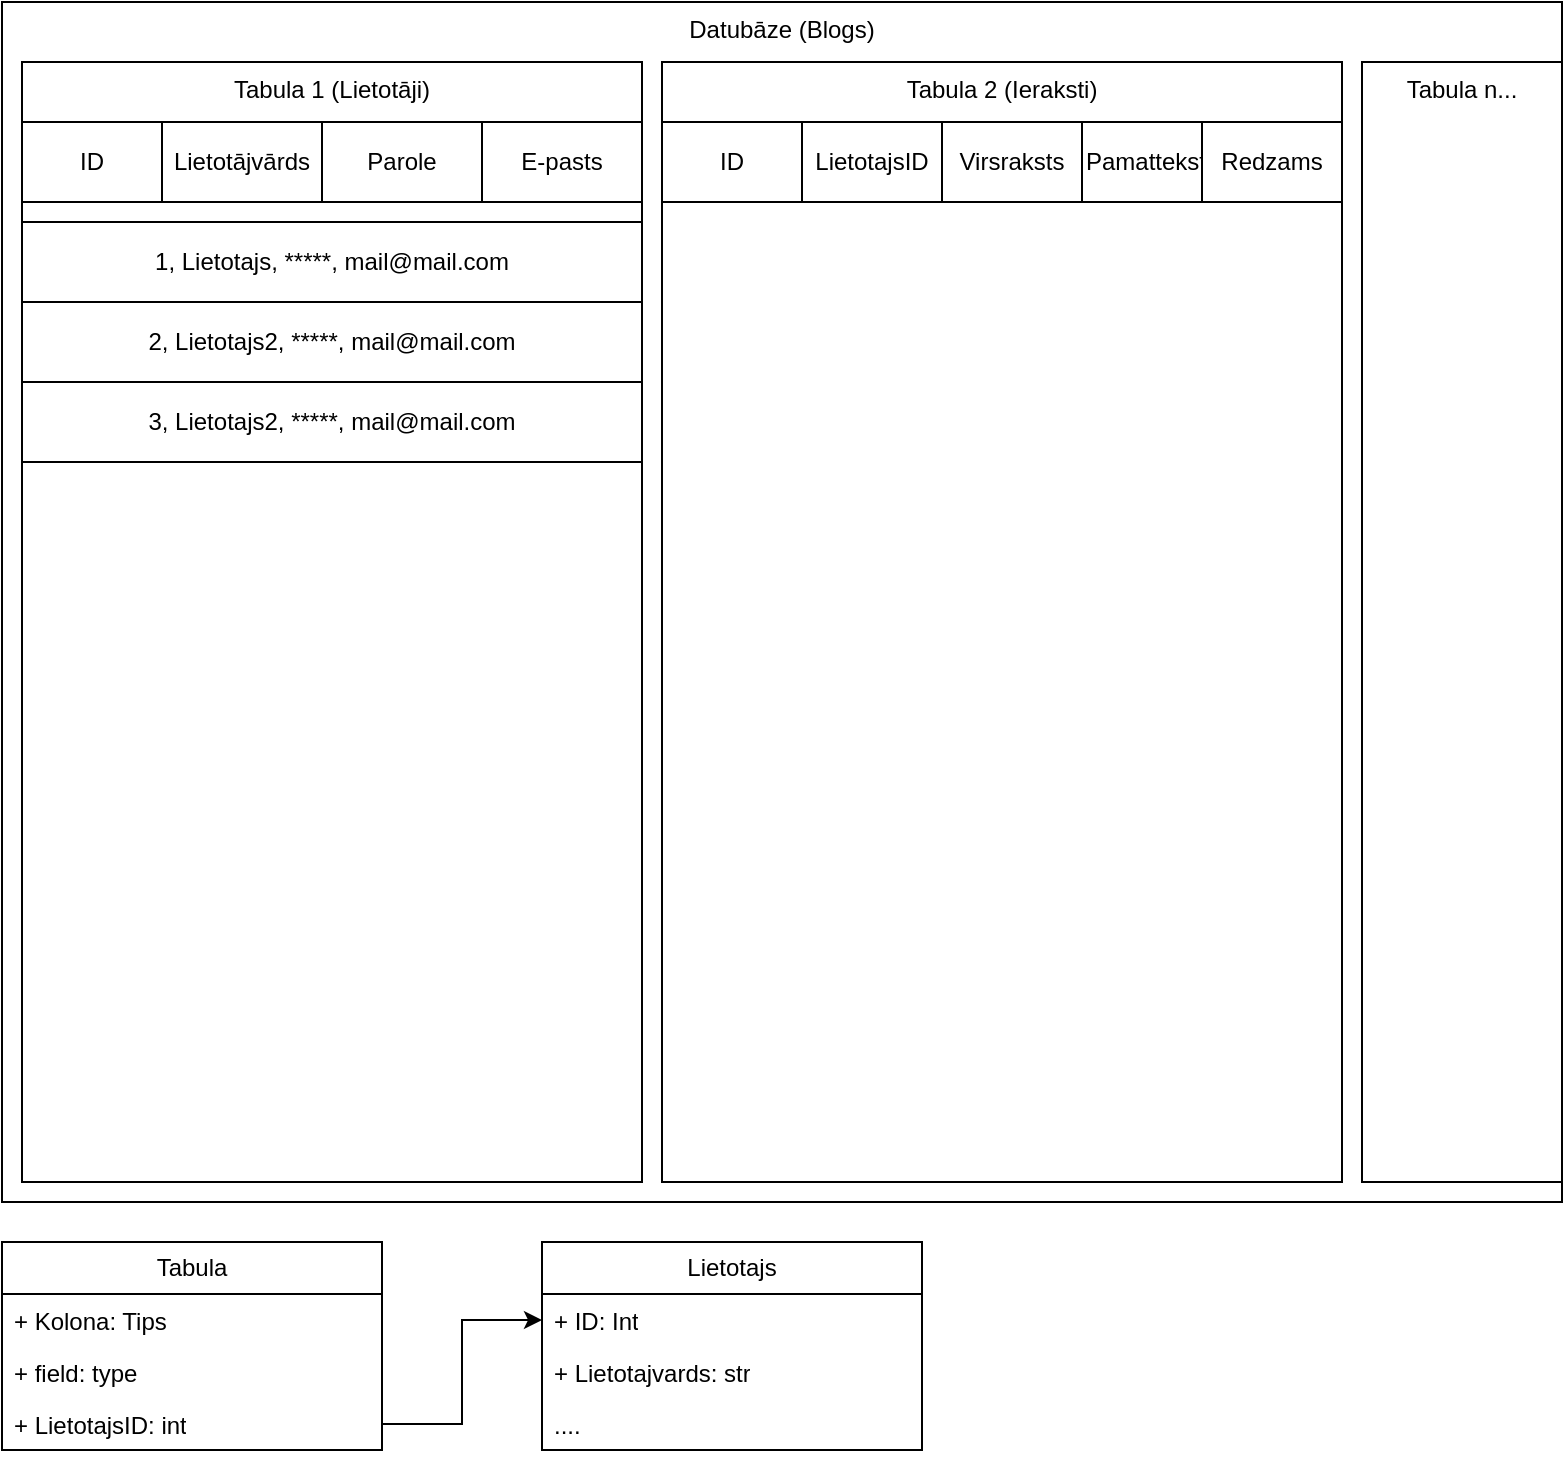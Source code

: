 <mxfile version="22.1.21" type="device">
  <diagram name="Lapa-1" id="N8R-Ntbeel2ukizbG50p">
    <mxGraphModel dx="1434" dy="822" grid="1" gridSize="10" guides="1" tooltips="1" connect="1" arrows="1" fold="1" page="1" pageScale="1" pageWidth="850" pageHeight="1100" math="0" shadow="0">
      <root>
        <mxCell id="0" />
        <mxCell id="1" parent="0" />
        <mxCell id="gb-hBEXPWkhJlFXkVDQy-3" value="Datubāze (Blogs)" style="rounded=0;whiteSpace=wrap;html=1;verticalAlign=top;" vertex="1" parent="1">
          <mxGeometry x="40" y="50" width="780" height="600" as="geometry" />
        </mxCell>
        <mxCell id="gb-hBEXPWkhJlFXkVDQy-4" value="Tabula 1 (Lietotāji)" style="rounded=0;whiteSpace=wrap;html=1;verticalAlign=top;" vertex="1" parent="1">
          <mxGeometry x="50" y="80" width="310" height="560" as="geometry" />
        </mxCell>
        <mxCell id="gb-hBEXPWkhJlFXkVDQy-5" value="Tabula n..." style="rounded=0;whiteSpace=wrap;html=1;verticalAlign=top;" vertex="1" parent="1">
          <mxGeometry x="720" y="80" width="100" height="560" as="geometry" />
        </mxCell>
        <mxCell id="gb-hBEXPWkhJlFXkVDQy-6" value="Tabula 2 (Ieraksti)" style="rounded=0;whiteSpace=wrap;html=1;verticalAlign=top;" vertex="1" parent="1">
          <mxGeometry x="370" y="80" width="340" height="560" as="geometry" />
        </mxCell>
        <mxCell id="gb-hBEXPWkhJlFXkVDQy-7" value="ID" style="rounded=0;whiteSpace=wrap;html=1;" vertex="1" parent="1">
          <mxGeometry x="50" y="110" width="70" height="40" as="geometry" />
        </mxCell>
        <mxCell id="gb-hBEXPWkhJlFXkVDQy-8" value="Lietotājvārds" style="rounded=0;whiteSpace=wrap;html=1;" vertex="1" parent="1">
          <mxGeometry x="120" y="110" width="80" height="40" as="geometry" />
        </mxCell>
        <mxCell id="gb-hBEXPWkhJlFXkVDQy-9" value="Parole" style="rounded=0;whiteSpace=wrap;html=1;" vertex="1" parent="1">
          <mxGeometry x="200" y="110" width="80" height="40" as="geometry" />
        </mxCell>
        <mxCell id="gb-hBEXPWkhJlFXkVDQy-10" value="E-pasts" style="rounded=0;whiteSpace=wrap;html=1;" vertex="1" parent="1">
          <mxGeometry x="280" y="110" width="80" height="40" as="geometry" />
        </mxCell>
        <mxCell id="gb-hBEXPWkhJlFXkVDQy-11" value="ID" style="rounded=0;whiteSpace=wrap;html=1;" vertex="1" parent="1">
          <mxGeometry x="370" y="110" width="70" height="40" as="geometry" />
        </mxCell>
        <mxCell id="gb-hBEXPWkhJlFXkVDQy-12" value="LietotajsID" style="rounded=0;whiteSpace=wrap;html=1;" vertex="1" parent="1">
          <mxGeometry x="440" y="110" width="70" height="40" as="geometry" />
        </mxCell>
        <mxCell id="gb-hBEXPWkhJlFXkVDQy-13" value="Virsraksts" style="rounded=0;whiteSpace=wrap;html=1;" vertex="1" parent="1">
          <mxGeometry x="510" y="110" width="70" height="40" as="geometry" />
        </mxCell>
        <mxCell id="gb-hBEXPWkhJlFXkVDQy-15" value="Pamatteksts" style="rounded=0;whiteSpace=wrap;html=1;" vertex="1" parent="1">
          <mxGeometry x="580" y="110" width="70" height="40" as="geometry" />
        </mxCell>
        <mxCell id="gb-hBEXPWkhJlFXkVDQy-18" value="Redzams" style="rounded=0;whiteSpace=wrap;html=1;" vertex="1" parent="1">
          <mxGeometry x="640" y="110" width="70" height="40" as="geometry" />
        </mxCell>
        <mxCell id="gb-hBEXPWkhJlFXkVDQy-19" value="1, Lietotajs, *****, mail@mail.com" style="rounded=0;whiteSpace=wrap;html=1;" vertex="1" parent="1">
          <mxGeometry x="50" y="160" width="310" height="40" as="geometry" />
        </mxCell>
        <mxCell id="gb-hBEXPWkhJlFXkVDQy-20" value="2, Lietotajs2, *****, mail@mail.com" style="rounded=0;whiteSpace=wrap;html=1;" vertex="1" parent="1">
          <mxGeometry x="50" y="200" width="310" height="40" as="geometry" />
        </mxCell>
        <mxCell id="gb-hBEXPWkhJlFXkVDQy-21" value="3, Lietotajs2, *****, mail@mail.com" style="rounded=0;whiteSpace=wrap;html=1;" vertex="1" parent="1">
          <mxGeometry x="50" y="240" width="310" height="40" as="geometry" />
        </mxCell>
        <mxCell id="gb-hBEXPWkhJlFXkVDQy-26" value="Tabula" style="swimlane;fontStyle=0;childLayout=stackLayout;horizontal=1;startSize=26;fillColor=none;horizontalStack=0;resizeParent=1;resizeParentMax=0;resizeLast=0;collapsible=1;marginBottom=0;whiteSpace=wrap;html=1;" vertex="1" parent="1">
          <mxGeometry x="40" y="670" width="190" height="104" as="geometry" />
        </mxCell>
        <mxCell id="gb-hBEXPWkhJlFXkVDQy-27" value="+ Kolona: Tips" style="text;strokeColor=none;fillColor=none;align=left;verticalAlign=top;spacingLeft=4;spacingRight=4;overflow=hidden;rotatable=0;points=[[0,0.5],[1,0.5]];portConstraint=eastwest;whiteSpace=wrap;html=1;" vertex="1" parent="gb-hBEXPWkhJlFXkVDQy-26">
          <mxGeometry y="26" width="190" height="26" as="geometry" />
        </mxCell>
        <mxCell id="gb-hBEXPWkhJlFXkVDQy-28" value="+ field: type" style="text;strokeColor=none;fillColor=none;align=left;verticalAlign=top;spacingLeft=4;spacingRight=4;overflow=hidden;rotatable=0;points=[[0,0.5],[1,0.5]];portConstraint=eastwest;whiteSpace=wrap;html=1;" vertex="1" parent="gb-hBEXPWkhJlFXkVDQy-26">
          <mxGeometry y="52" width="190" height="26" as="geometry" />
        </mxCell>
        <mxCell id="gb-hBEXPWkhJlFXkVDQy-29" value="+ LietotajsID: int" style="text;strokeColor=none;fillColor=none;align=left;verticalAlign=top;spacingLeft=4;spacingRight=4;overflow=hidden;rotatable=0;points=[[0,0.5],[1,0.5]];portConstraint=eastwest;whiteSpace=wrap;html=1;" vertex="1" parent="gb-hBEXPWkhJlFXkVDQy-26">
          <mxGeometry y="78" width="190" height="26" as="geometry" />
        </mxCell>
        <mxCell id="gb-hBEXPWkhJlFXkVDQy-30" value="Lietotajs" style="swimlane;fontStyle=0;childLayout=stackLayout;horizontal=1;startSize=26;fillColor=none;horizontalStack=0;resizeParent=1;resizeParentMax=0;resizeLast=0;collapsible=1;marginBottom=0;whiteSpace=wrap;html=1;" vertex="1" parent="1">
          <mxGeometry x="310" y="670" width="190" height="104" as="geometry" />
        </mxCell>
        <mxCell id="gb-hBEXPWkhJlFXkVDQy-31" value="+ ID: Int" style="text;strokeColor=none;fillColor=none;align=left;verticalAlign=top;spacingLeft=4;spacingRight=4;overflow=hidden;rotatable=0;points=[[0,0.5],[1,0.5]];portConstraint=eastwest;whiteSpace=wrap;html=1;" vertex="1" parent="gb-hBEXPWkhJlFXkVDQy-30">
          <mxGeometry y="26" width="190" height="26" as="geometry" />
        </mxCell>
        <mxCell id="gb-hBEXPWkhJlFXkVDQy-32" value="+ Lietotajvards: str" style="text;strokeColor=none;fillColor=none;align=left;verticalAlign=top;spacingLeft=4;spacingRight=4;overflow=hidden;rotatable=0;points=[[0,0.5],[1,0.5]];portConstraint=eastwest;whiteSpace=wrap;html=1;" vertex="1" parent="gb-hBEXPWkhJlFXkVDQy-30">
          <mxGeometry y="52" width="190" height="26" as="geometry" />
        </mxCell>
        <mxCell id="gb-hBEXPWkhJlFXkVDQy-33" value="...." style="text;strokeColor=none;fillColor=none;align=left;verticalAlign=top;spacingLeft=4;spacingRight=4;overflow=hidden;rotatable=0;points=[[0,0.5],[1,0.5]];portConstraint=eastwest;whiteSpace=wrap;html=1;" vertex="1" parent="gb-hBEXPWkhJlFXkVDQy-30">
          <mxGeometry y="78" width="190" height="26" as="geometry" />
        </mxCell>
        <mxCell id="gb-hBEXPWkhJlFXkVDQy-35" style="edgeStyle=orthogonalEdgeStyle;rounded=0;orthogonalLoop=1;jettySize=auto;html=1;exitX=1;exitY=0.5;exitDx=0;exitDy=0;entryX=0;entryY=0.5;entryDx=0;entryDy=0;" edge="1" parent="1" source="gb-hBEXPWkhJlFXkVDQy-29" target="gb-hBEXPWkhJlFXkVDQy-31">
          <mxGeometry relative="1" as="geometry" />
        </mxCell>
      </root>
    </mxGraphModel>
  </diagram>
</mxfile>
